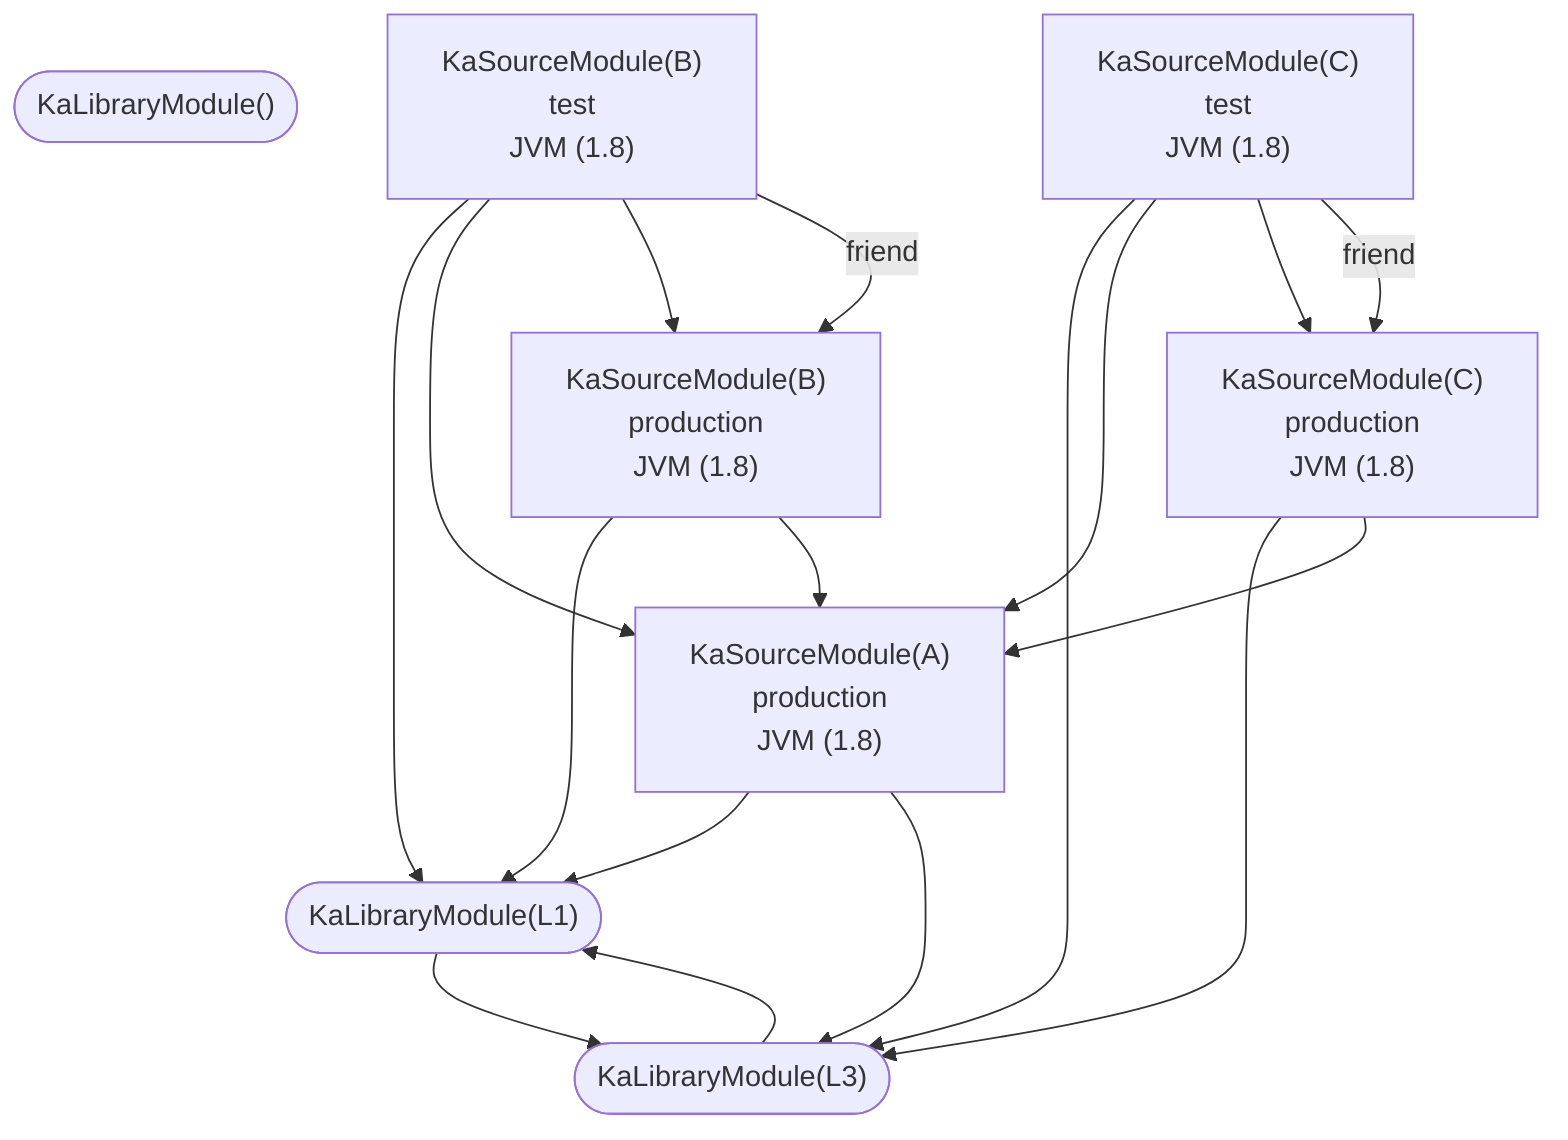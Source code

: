 graph TD
  KaLibraryModule_0(["KaLibraryModule(<SDK>)"])
  KaLibraryModule_1(["KaLibraryModule(L1)"])
  KaLibraryModule_2(["KaLibraryModule(L3)"])
  KaSourceModule_3["KaSourceModule(A)<br />production<br />JVM (1.8)"]
  KaSourceModule_4["KaSourceModule(B)<br />production<br />JVM (1.8)"]
  KaSourceModule_5["KaSourceModule(B)<br />test<br />JVM (1.8)"]
  KaSourceModule_6["KaSourceModule(C)<br />production<br />JVM (1.8)"]
  KaSourceModule_7["KaSourceModule(C)<br />test<br />JVM (1.8)"]
  KaLibraryModule_1 --> KaLibraryModule_2
  KaLibraryModule_2 --> KaLibraryModule_1
  KaSourceModule_3 --> KaLibraryModule_1
  KaSourceModule_3 --> KaLibraryModule_2
  KaSourceModule_4 --> KaLibraryModule_1
  KaSourceModule_4 --> KaSourceModule_3
  KaSourceModule_5 --> KaLibraryModule_1
  KaSourceModule_5 --> KaSourceModule_3
  KaSourceModule_5 --> KaSourceModule_4
  KaSourceModule_6 --> KaLibraryModule_2
  KaSourceModule_6 --> KaSourceModule_3
  KaSourceModule_7 --> KaLibraryModule_2
  KaSourceModule_7 --> KaSourceModule_3
  KaSourceModule_7 --> KaSourceModule_6
  KaSourceModule_5 --friend--> KaSourceModule_4
  KaSourceModule_7 --friend--> KaSourceModule_6